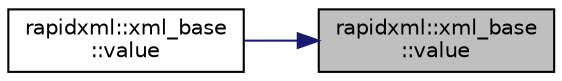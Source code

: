 digraph "rapidxml::xml_base::value"
{
 // LATEX_PDF_SIZE
  edge [fontname="Helvetica",fontsize="10",labelfontname="Helvetica",labelfontsize="10"];
  node [fontname="Helvetica",fontsize="10",shape=record];
  rankdir="RL";
  Node1 [label="rapidxml::xml_base\l::value",height=0.2,width=0.4,color="black", fillcolor="grey75", style="filled", fontcolor="black",tooltip=" "];
  Node1 -> Node2 [dir="back",color="midnightblue",fontsize="10",style="solid",fontname="Helvetica"];
  Node2 [label="rapidxml::xml_base\l::value",height=0.2,width=0.4,color="black", fillcolor="white", style="filled",URL="$classrapidxml_1_1xml__base.html#a3b183c2db7022a6d30494dd2f0ac11e9",tooltip=" "];
}
